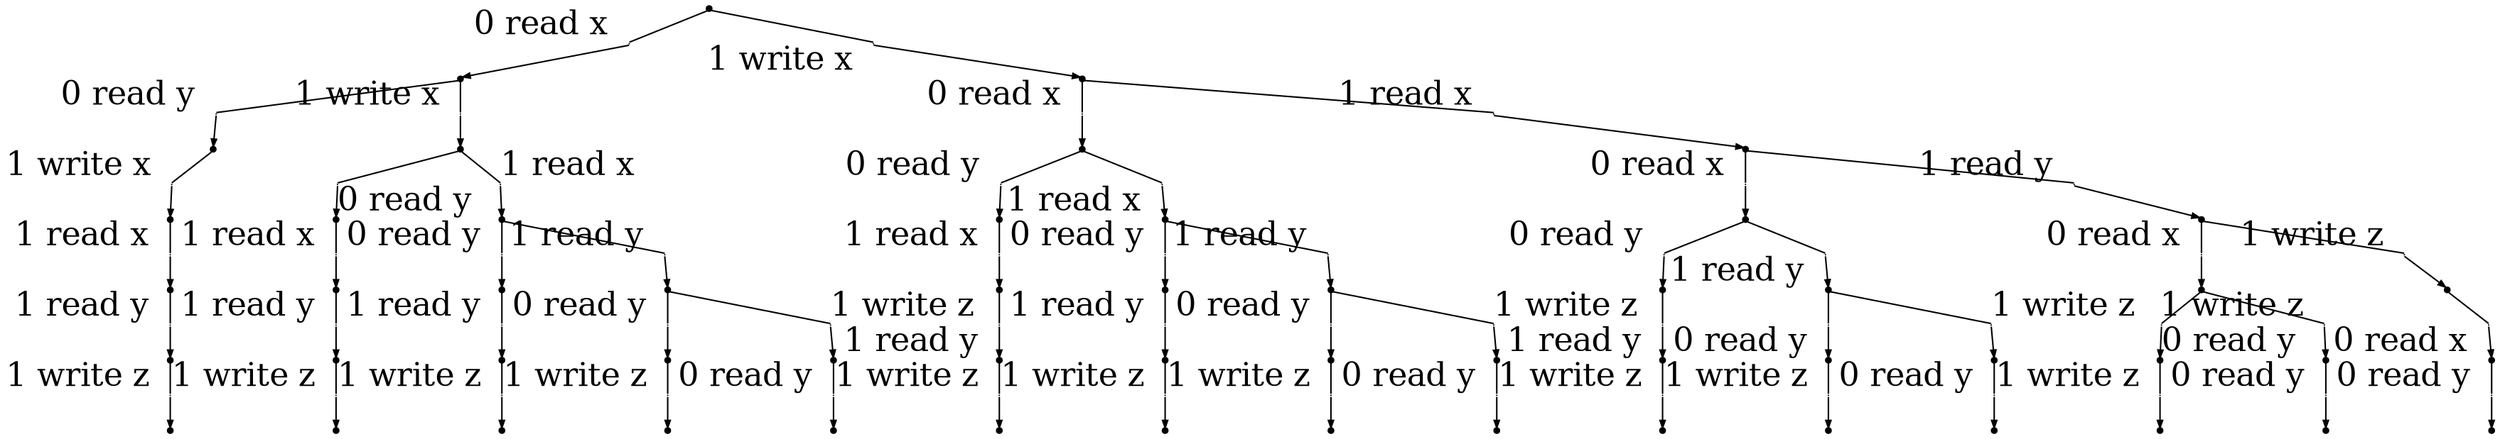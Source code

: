 digraph "" {
	graph [directed=True,
		dpi=300,
		forcelabels=True,
		nodesep=1.5,
		ordering=out,
		rankdir=TB,
		ranksep=0.3,
		"strict"=False
	];
	node [color=black,
		fillcolor=black,
		fixedsize=true,
		fontsize=22,
		height=.05,
		shape=point,
		style=filled,
		width=.05
	];
	edge [arrowsize=0.5,
		color=black,
		fontname="Ubuntu Code",
		fontsize=22,
		penwidth=1,
		weight=100
	];
	"_instr_s.0"	 [width=0,
		xlabel="0 read x  "];
	s -> "_instr_s.0"	 [dir=none];
	"_instr_s.1"	 [width=0,
		xlabel="1 write x  "];
	s -> "_instr_s.1"	 [dir=none];
	"_instr_s.0.0"	 [width=0,
		xlabel="0 read y  "];
	"s.0" -> "_instr_s.0.0"	 [dir=none];
	"_instr_s.0.1"	 [width=0,
		xlabel="1 write x  "];
	"s.0" -> "_instr_s.0.1"	 [dir=none];
	"_instr_s.0" -> "s.0";
	"_instr_s.0.0.1"	 [width=0,
		xlabel="1 write x  "];
	"s.0.0" -> "_instr_s.0.0.1"	 [dir=none];
	"_instr_s.0.0" -> "s.0.0";
	"_instr_s.0.0.1.1"	 [width=0,
		xlabel="1 read x  "];
	"s.0.0.1" -> "_instr_s.0.0.1.1"	 [dir=none];
	"_instr_s.0.0.1" -> "s.0.0.1";
	"_instr_s.0.0.1.1.1"	 [width=0,
		xlabel="1 read y  "];
	"s.0.0.1.1" -> "_instr_s.0.0.1.1.1"	 [dir=none];
	"_instr_s.0.0.1.1" -> "s.0.0.1.1";
	"_instr_s.0.0.1.1.1.1"	 [width=0,
		xlabel="1 write z  "];
	"s.0.0.1.1.1" -> "_instr_s.0.0.1.1.1.1"	 [dir=none];
	"_instr_s.0.0.1.1.1" -> "s.0.0.1.1.1";
	"_instr_s.0.0.1.1.1.1" -> "s.0.0.1.1.1.1";
	"_instr_s.0.1.0"	 [width=0,
		xlabel="0 read y  "];
	"s.0.1" -> "_instr_s.0.1.0"	 [dir=none];
	"_instr_s.0.1.1"	 [width=0,
		xlabel="1 read x  "];
	"s.0.1" -> "_instr_s.0.1.1"	 [dir=none];
	"_instr_s.0.1" -> "s.0.1";
	"_instr_s.0.1.0.1"	 [width=0,
		xlabel="1 read x  "];
	"s.0.1.0" -> "_instr_s.0.1.0.1"	 [dir=none];
	"_instr_s.0.1.0" -> "s.0.1.0";
	"_instr_s.0.1.0.1.1"	 [width=0,
		xlabel="1 read y  "];
	"s.0.1.0.1" -> "_instr_s.0.1.0.1.1"	 [dir=none];
	"_instr_s.0.1.0.1" -> "s.0.1.0.1";
	"_instr_s.0.1.0.1.1.1"	 [width=0,
		xlabel="1 write z  "];
	"s.0.1.0.1.1" -> "_instr_s.0.1.0.1.1.1"	 [dir=none];
	"_instr_s.0.1.0.1.1" -> "s.0.1.0.1.1";
	"_instr_s.0.1.0.1.1.1" -> "s.0.1.0.1.1.1";
	"_instr_s.0.1.1.0"	 [width=0,
		xlabel="0 read y  "];
	"s.0.1.1" -> "_instr_s.0.1.1.0"	 [dir=none];
	"_instr_s.0.1.1.1"	 [width=0,
		xlabel="1 read y  "];
	"s.0.1.1" -> "_instr_s.0.1.1.1"	 [dir=none];
	"_instr_s.0.1.1" -> "s.0.1.1";
	"_instr_s.0.1.1.0.1"	 [width=0,
		xlabel="1 read y  "];
	"s.0.1.1.0" -> "_instr_s.0.1.1.0.1"	 [dir=none];
	"_instr_s.0.1.1.0" -> "s.0.1.1.0";
	"_instr_s.0.1.1.0.1.1"	 [width=0,
		xlabel="1 write z  "];
	"s.0.1.1.0.1" -> "_instr_s.0.1.1.0.1.1"	 [dir=none];
	"_instr_s.0.1.1.0.1" -> "s.0.1.1.0.1";
	"_instr_s.0.1.1.0.1.1" -> "s.0.1.1.0.1.1";
	"_instr_s.0.1.1.1.0"	 [width=0,
		xlabel="0 read y  "];
	"s.0.1.1.1" -> "_instr_s.0.1.1.1.0"	 [dir=none];
	"_instr_s.0.1.1.1.1"	 [width=0,
		xlabel="1 write z  "];
	"s.0.1.1.1" -> "_instr_s.0.1.1.1.1"	 [dir=none];
	"_instr_s.0.1.1.1" -> "s.0.1.1.1";
	"_instr_s.0.1.1.1.0.1"	 [width=0,
		xlabel="1 write z  "];
	"s.0.1.1.1.0" -> "_instr_s.0.1.1.1.0.1"	 [dir=none];
	"_instr_s.0.1.1.1.0" -> "s.0.1.1.1.0";
	"_instr_s.0.1.1.1.0.1" -> "s.0.1.1.1.0.1";
	"_instr_s.0.1.1.1.1.0"	 [width=0,
		xlabel="0 read y  "];
	"s.0.1.1.1.1" -> "_instr_s.0.1.1.1.1.0"	 [dir=none];
	"_instr_s.0.1.1.1.1" -> "s.0.1.1.1.1";
	"_instr_s.0.1.1.1.1.0" -> "s.0.1.1.1.1.0";
	"_instr_s.1.0"	 [width=0,
		xlabel="0 read x  "];
	"s.1" -> "_instr_s.1.0"	 [dir=none];
	"_instr_s.1.1"	 [width=0,
		xlabel="1 read x  "];
	"s.1" -> "_instr_s.1.1"	 [dir=none];
	"_instr_s.1" -> "s.1";
	"_instr_s.1.0.0"	 [width=0,
		xlabel="0 read y  "];
	"s.1.0" -> "_instr_s.1.0.0"	 [dir=none];
	"_instr_s.1.0.1"	 [width=0,
		xlabel="1 read x  "];
	"s.1.0" -> "_instr_s.1.0.1"	 [dir=none];
	"_instr_s.1.0" -> "s.1.0";
	"_instr_s.1.0.0.1"	 [width=0,
		xlabel="1 read x  "];
	"s.1.0.0" -> "_instr_s.1.0.0.1"	 [dir=none];
	"_instr_s.1.0.0" -> "s.1.0.0";
	"_instr_s.1.0.0.1.1"	 [width=0,
		xlabel="1 read y  "];
	"s.1.0.0.1" -> "_instr_s.1.0.0.1.1"	 [dir=none];
	"_instr_s.1.0.0.1" -> "s.1.0.0.1";
	"_instr_s.1.0.0.1.1.1"	 [width=0,
		xlabel="1 write z  "];
	"s.1.0.0.1.1" -> "_instr_s.1.0.0.1.1.1"	 [dir=none];
	"_instr_s.1.0.0.1.1" -> "s.1.0.0.1.1";
	"_instr_s.1.0.0.1.1.1" -> "s.1.0.0.1.1.1";
	"_instr_s.1.0.1.0"	 [width=0,
		xlabel="0 read y  "];
	"s.1.0.1" -> "_instr_s.1.0.1.0"	 [dir=none];
	"_instr_s.1.0.1.1"	 [width=0,
		xlabel="1 read y  "];
	"s.1.0.1" -> "_instr_s.1.0.1.1"	 [dir=none];
	"_instr_s.1.0.1" -> "s.1.0.1";
	"_instr_s.1.0.1.0.1"	 [width=0,
		xlabel="1 read y  "];
	"s.1.0.1.0" -> "_instr_s.1.0.1.0.1"	 [dir=none];
	"_instr_s.1.0.1.0" -> "s.1.0.1.0";
	"_instr_s.1.0.1.0.1.1"	 [width=0,
		xlabel="1 write z  "];
	"s.1.0.1.0.1" -> "_instr_s.1.0.1.0.1.1"	 [dir=none];
	"_instr_s.1.0.1.0.1" -> "s.1.0.1.0.1";
	"_instr_s.1.0.1.0.1.1" -> "s.1.0.1.0.1.1";
	"_instr_s.1.0.1.1.0"	 [width=0,
		xlabel="0 read y  "];
	"s.1.0.1.1" -> "_instr_s.1.0.1.1.0"	 [dir=none];
	"_instr_s.1.0.1.1.1"	 [width=0,
		xlabel="1 write z  "];
	"s.1.0.1.1" -> "_instr_s.1.0.1.1.1"	 [dir=none];
	"_instr_s.1.0.1.1" -> "s.1.0.1.1";
	"_instr_s.1.0.1.1.0.1"	 [width=0,
		xlabel="1 write z  "];
	"s.1.0.1.1.0" -> "_instr_s.1.0.1.1.0.1"	 [dir=none];
	"_instr_s.1.0.1.1.0" -> "s.1.0.1.1.0";
	"_instr_s.1.0.1.1.0.1" -> "s.1.0.1.1.0.1";
	"_instr_s.1.0.1.1.1.0"	 [width=0,
		xlabel="0 read y  "];
	"s.1.0.1.1.1" -> "_instr_s.1.0.1.1.1.0"	 [dir=none];
	"_instr_s.1.0.1.1.1" -> "s.1.0.1.1.1";
	"_instr_s.1.0.1.1.1.0" -> "s.1.0.1.1.1.0";
	"_instr_s.1.1.0"	 [width=0,
		xlabel="0 read x  "];
	"s.1.1" -> "_instr_s.1.1.0"	 [dir=none];
	"_instr_s.1.1.1"	 [width=0,
		xlabel="1 read y  "];
	"s.1.1" -> "_instr_s.1.1.1"	 [dir=none];
	"_instr_s.1.1" -> "s.1.1";
	"_instr_s.1.1.0.0"	 [width=0,
		xlabel="0 read y  "];
	"s.1.1.0" -> "_instr_s.1.1.0.0"	 [dir=none];
	"_instr_s.1.1.0.1"	 [width=0,
		xlabel="1 read y  "];
	"s.1.1.0" -> "_instr_s.1.1.0.1"	 [dir=none];
	"_instr_s.1.1.0" -> "s.1.1.0";
	"_instr_s.1.1.0.0.1"	 [width=0,
		xlabel="1 read y  "];
	"s.1.1.0.0" -> "_instr_s.1.1.0.0.1"	 [dir=none];
	"_instr_s.1.1.0.0" -> "s.1.1.0.0";
	"_instr_s.1.1.0.0.1.1"	 [width=0,
		xlabel="1 write z  "];
	"s.1.1.0.0.1" -> "_instr_s.1.1.0.0.1.1"	 [dir=none];
	"_instr_s.1.1.0.0.1" -> "s.1.1.0.0.1";
	"_instr_s.1.1.0.0.1.1" -> "s.1.1.0.0.1.1";
	"_instr_s.1.1.0.1.0"	 [width=0,
		xlabel="0 read y  "];
	"s.1.1.0.1" -> "_instr_s.1.1.0.1.0"	 [dir=none];
	"_instr_s.1.1.0.1.1"	 [width=0,
		xlabel="1 write z  "];
	"s.1.1.0.1" -> "_instr_s.1.1.0.1.1"	 [dir=none];
	"_instr_s.1.1.0.1" -> "s.1.1.0.1";
	"_instr_s.1.1.0.1.0.1"	 [width=0,
		xlabel="1 write z  "];
	"s.1.1.0.1.0" -> "_instr_s.1.1.0.1.0.1"	 [dir=none];
	"_instr_s.1.1.0.1.0" -> "s.1.1.0.1.0";
	"_instr_s.1.1.0.1.0.1" -> "s.1.1.0.1.0.1";
	"_instr_s.1.1.0.1.1.0"	 [width=0,
		xlabel="0 read y  "];
	"s.1.1.0.1.1" -> "_instr_s.1.1.0.1.1.0"	 [dir=none];
	"_instr_s.1.1.0.1.1" -> "s.1.1.0.1.1";
	"_instr_s.1.1.0.1.1.0" -> "s.1.1.0.1.1.0";
	"_instr_s.1.1.1.0"	 [width=0,
		xlabel="0 read x  "];
	"s.1.1.1" -> "_instr_s.1.1.1.0"	 [dir=none];
	"_instr_s.1.1.1.1"	 [width=0,
		xlabel="1 write z  "];
	"s.1.1.1" -> "_instr_s.1.1.1.1"	 [dir=none];
	"_instr_s.1.1.1" -> "s.1.1.1";
	"_instr_s.1.1.1.0.0"	 [width=0,
		xlabel="0 read y  "];
	"s.1.1.1.0" -> "_instr_s.1.1.1.0.0"	 [dir=none];
	"_instr_s.1.1.1.0.1"	 [width=0,
		xlabel="1 write z  "];
	"s.1.1.1.0" -> "_instr_s.1.1.1.0.1"	 [dir=none];
	"_instr_s.1.1.1.0" -> "s.1.1.1.0";
	"_instr_s.1.1.1.0.0.1"	 [width=0,
		xlabel="1 write z  "];
	"s.1.1.1.0.0" -> "_instr_s.1.1.1.0.0.1"	 [dir=none];
	"_instr_s.1.1.1.0.0" -> "s.1.1.1.0.0";
	"_instr_s.1.1.1.0.0.1" -> "s.1.1.1.0.0.1";
	"_instr_s.1.1.1.0.1.0"	 [width=0,
		xlabel="0 read y  "];
	"s.1.1.1.0.1" -> "_instr_s.1.1.1.0.1.0"	 [dir=none];
	"_instr_s.1.1.1.0.1" -> "s.1.1.1.0.1";
	"_instr_s.1.1.1.0.1.0" -> "s.1.1.1.0.1.0";
	"_instr_s.1.1.1.1.0"	 [width=0,
		xlabel="0 read x  "];
	"s.1.1.1.1" -> "_instr_s.1.1.1.1.0"	 [dir=none];
	"_instr_s.1.1.1.1" -> "s.1.1.1.1";
	"_instr_s.1.1.1.1.0.0"	 [width=0,
		xlabel="0 read y  "];
	"s.1.1.1.1.0" -> "_instr_s.1.1.1.1.0.0"	 [dir=none];
	"_instr_s.1.1.1.1.0" -> "s.1.1.1.1.0";
	"_instr_s.1.1.1.1.0.0" -> "s.1.1.1.1.0.0";
}
